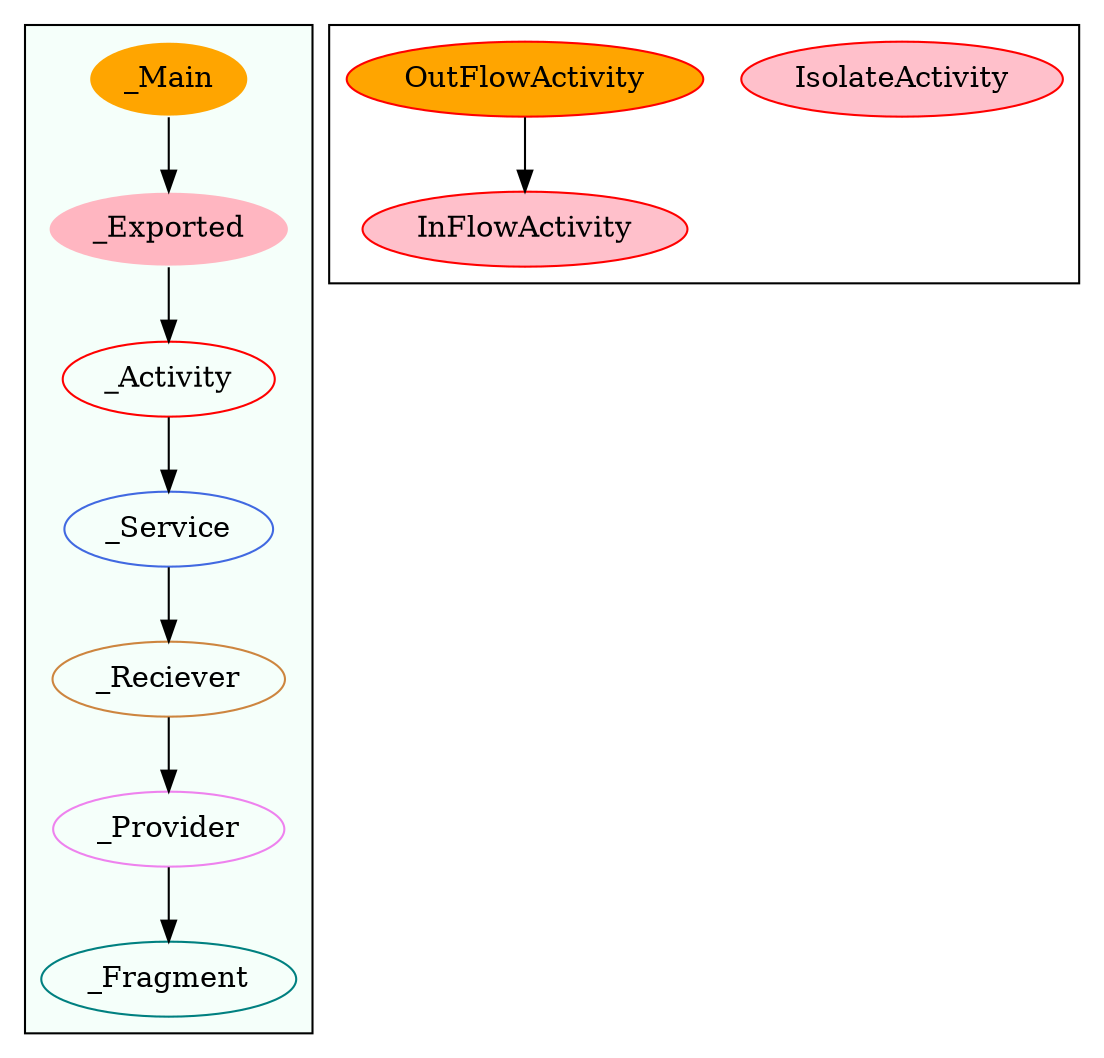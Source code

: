 digraph G {
subgraph cluster_legend{ 
bgcolor=mintcream;
_Activity[color = red];
_Service[color = royalblue];
_Provider[color = violet];
_Reciever[color = peru];
_Fragment[color = teal];
_Main[style=filled, fillcolor=orange, color = mintcream];
_Exported[style=filled, fillcolor=lightpink, color = mintcream];
_Main -> _Exported -> _Activity -> _Service -> _Reciever -> _Provider -> _Fragment; 
}
subgraph cluster_component{ 
InFlowActivity[style=filled, fillcolor=pink, color = red];
IsolateActivity[style=filled, fillcolor=pink, color = red];
OutFlowActivity[style=filled, fillcolor=orange, color = red];
OutFlowActivity->InFlowActivity;
}
}
